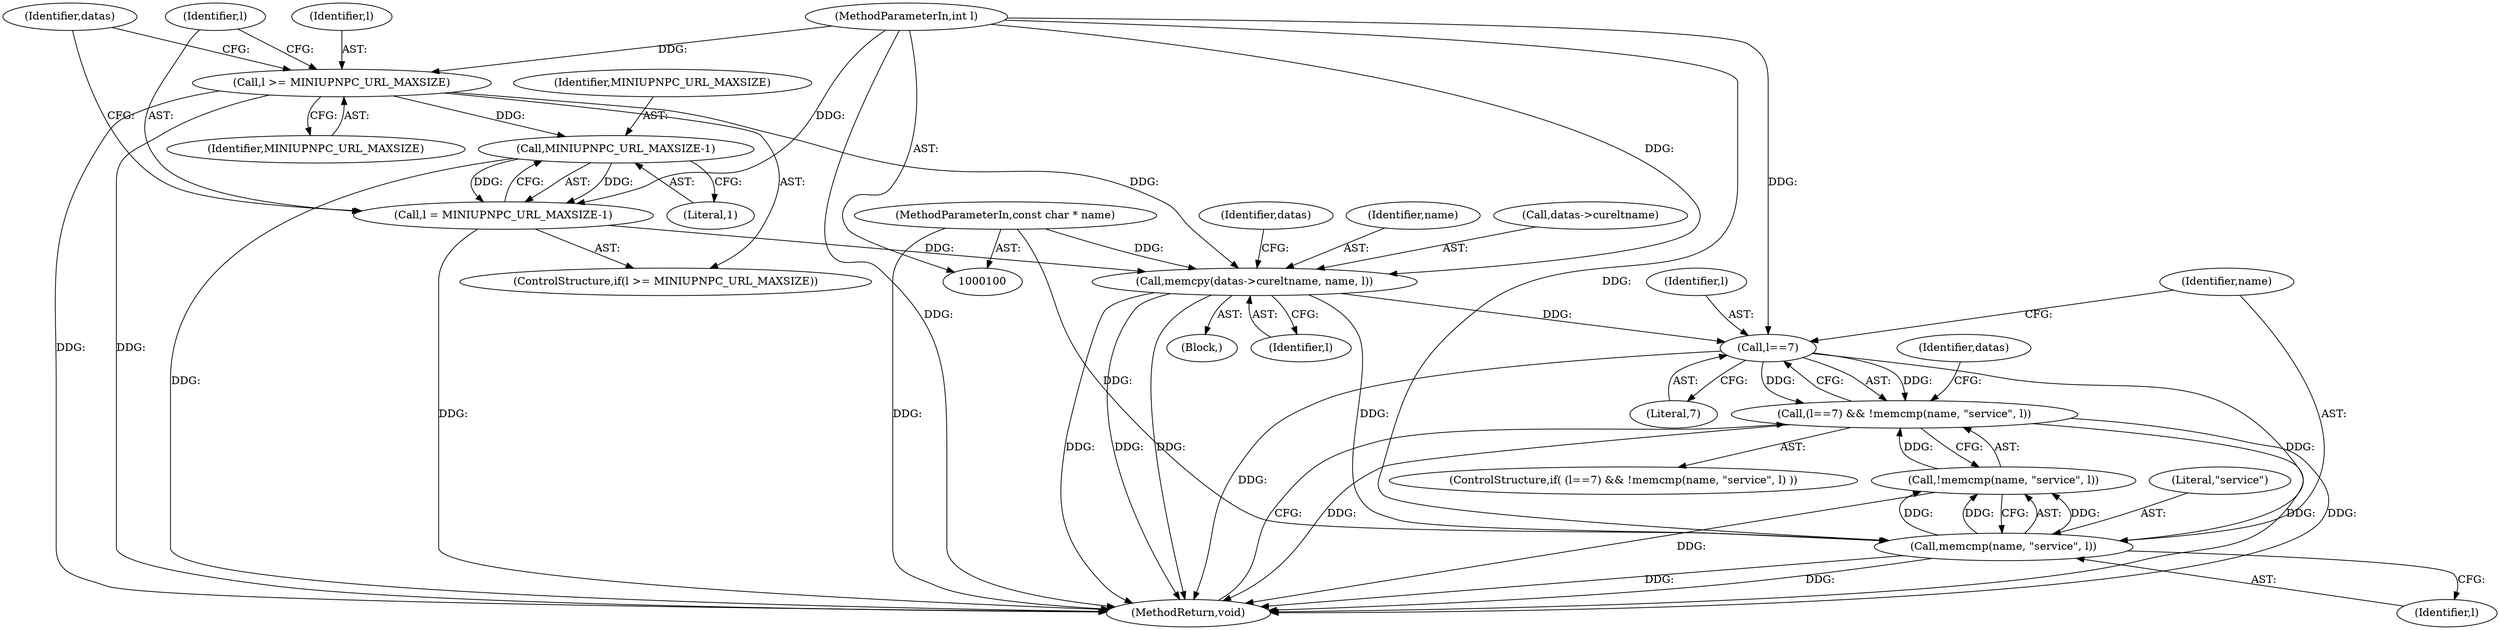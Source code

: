 digraph "0_miniupnp_79cca974a4c2ab1199786732a67ff6d898051b78@API" {
"1000120" [label="(Call,memcpy(datas->cureltname, name, l))"];
"1000102" [label="(MethodParameterIn,const char * name)"];
"1000112" [label="(Call,l >= MINIUPNPC_URL_MAXSIZE)"];
"1000103" [label="(MethodParameterIn,int l)"];
"1000115" [label="(Call,l = MINIUPNPC_URL_MAXSIZE-1)"];
"1000117" [label="(Call,MINIUPNPC_URL_MAXSIZE-1)"];
"1000139" [label="(Call,l==7)"];
"1000138" [label="(Call,(l==7) && !memcmp(name, \"service\", l))"];
"1000143" [label="(Call,memcmp(name, \"service\", l))"];
"1000142" [label="(Call,!memcmp(name, \"service\", l))"];
"1000142" [label="(Call,!memcmp(name, \"service\", l))"];
"1000118" [label="(Identifier,MINIUPNPC_URL_MAXSIZE)"];
"1000129" [label="(Identifier,datas)"];
"1000139" [label="(Call,l==7)"];
"1000111" [label="(ControlStructure,if(l >= MINIUPNPC_URL_MAXSIZE))"];
"1000113" [label="(Identifier,l)"];
"1000119" [label="(Literal,1)"];
"1000114" [label="(Identifier,MINIUPNPC_URL_MAXSIZE)"];
"1000120" [label="(Call,memcpy(datas->cureltname, name, l))"];
"1000125" [label="(Identifier,l)"];
"1000143" [label="(Call,memcmp(name, \"service\", l))"];
"1000103" [label="(MethodParameterIn,int l)"];
"1000122" [label="(Identifier,datas)"];
"1000115" [label="(Call,l = MINIUPNPC_URL_MAXSIZE-1)"];
"1000104" [label="(Block,)"];
"1000144" [label="(Identifier,name)"];
"1000102" [label="(MethodParameterIn,const char * name)"];
"1000117" [label="(Call,MINIUPNPC_URL_MAXSIZE-1)"];
"1000141" [label="(Literal,7)"];
"1000124" [label="(Identifier,name)"];
"1000116" [label="(Identifier,l)"];
"1000184" [label="(MethodReturn,void)"];
"1000152" [label="(Identifier,datas)"];
"1000138" [label="(Call,(l==7) && !memcmp(name, \"service\", l))"];
"1000112" [label="(Call,l >= MINIUPNPC_URL_MAXSIZE)"];
"1000121" [label="(Call,datas->cureltname)"];
"1000137" [label="(ControlStructure,if( (l==7) && !memcmp(name, \"service\", l) ))"];
"1000146" [label="(Identifier,l)"];
"1000140" [label="(Identifier,l)"];
"1000145" [label="(Literal,\"service\")"];
"1000120" -> "1000104"  [label="AST: "];
"1000120" -> "1000125"  [label="CFG: "];
"1000121" -> "1000120"  [label="AST: "];
"1000124" -> "1000120"  [label="AST: "];
"1000125" -> "1000120"  [label="AST: "];
"1000129" -> "1000120"  [label="CFG: "];
"1000120" -> "1000184"  [label="DDG: "];
"1000120" -> "1000184"  [label="DDG: "];
"1000120" -> "1000184"  [label="DDG: "];
"1000102" -> "1000120"  [label="DDG: "];
"1000112" -> "1000120"  [label="DDG: "];
"1000115" -> "1000120"  [label="DDG: "];
"1000103" -> "1000120"  [label="DDG: "];
"1000120" -> "1000139"  [label="DDG: "];
"1000120" -> "1000143"  [label="DDG: "];
"1000102" -> "1000100"  [label="AST: "];
"1000102" -> "1000184"  [label="DDG: "];
"1000102" -> "1000143"  [label="DDG: "];
"1000112" -> "1000111"  [label="AST: "];
"1000112" -> "1000114"  [label="CFG: "];
"1000113" -> "1000112"  [label="AST: "];
"1000114" -> "1000112"  [label="AST: "];
"1000116" -> "1000112"  [label="CFG: "];
"1000122" -> "1000112"  [label="CFG: "];
"1000112" -> "1000184"  [label="DDG: "];
"1000112" -> "1000184"  [label="DDG: "];
"1000103" -> "1000112"  [label="DDG: "];
"1000112" -> "1000117"  [label="DDG: "];
"1000103" -> "1000100"  [label="AST: "];
"1000103" -> "1000184"  [label="DDG: "];
"1000103" -> "1000115"  [label="DDG: "];
"1000103" -> "1000139"  [label="DDG: "];
"1000103" -> "1000143"  [label="DDG: "];
"1000115" -> "1000111"  [label="AST: "];
"1000115" -> "1000117"  [label="CFG: "];
"1000116" -> "1000115"  [label="AST: "];
"1000117" -> "1000115"  [label="AST: "];
"1000122" -> "1000115"  [label="CFG: "];
"1000115" -> "1000184"  [label="DDG: "];
"1000117" -> "1000115"  [label="DDG: "];
"1000117" -> "1000115"  [label="DDG: "];
"1000117" -> "1000119"  [label="CFG: "];
"1000118" -> "1000117"  [label="AST: "];
"1000119" -> "1000117"  [label="AST: "];
"1000117" -> "1000184"  [label="DDG: "];
"1000139" -> "1000138"  [label="AST: "];
"1000139" -> "1000141"  [label="CFG: "];
"1000140" -> "1000139"  [label="AST: "];
"1000141" -> "1000139"  [label="AST: "];
"1000144" -> "1000139"  [label="CFG: "];
"1000138" -> "1000139"  [label="CFG: "];
"1000139" -> "1000184"  [label="DDG: "];
"1000139" -> "1000138"  [label="DDG: "];
"1000139" -> "1000138"  [label="DDG: "];
"1000139" -> "1000143"  [label="DDG: "];
"1000138" -> "1000137"  [label="AST: "];
"1000138" -> "1000142"  [label="CFG: "];
"1000142" -> "1000138"  [label="AST: "];
"1000152" -> "1000138"  [label="CFG: "];
"1000184" -> "1000138"  [label="CFG: "];
"1000138" -> "1000184"  [label="DDG: "];
"1000138" -> "1000184"  [label="DDG: "];
"1000138" -> "1000184"  [label="DDG: "];
"1000142" -> "1000138"  [label="DDG: "];
"1000143" -> "1000142"  [label="AST: "];
"1000143" -> "1000146"  [label="CFG: "];
"1000144" -> "1000143"  [label="AST: "];
"1000145" -> "1000143"  [label="AST: "];
"1000146" -> "1000143"  [label="AST: "];
"1000142" -> "1000143"  [label="CFG: "];
"1000143" -> "1000184"  [label="DDG: "];
"1000143" -> "1000184"  [label="DDG: "];
"1000143" -> "1000142"  [label="DDG: "];
"1000143" -> "1000142"  [label="DDG: "];
"1000143" -> "1000142"  [label="DDG: "];
"1000142" -> "1000184"  [label="DDG: "];
}
